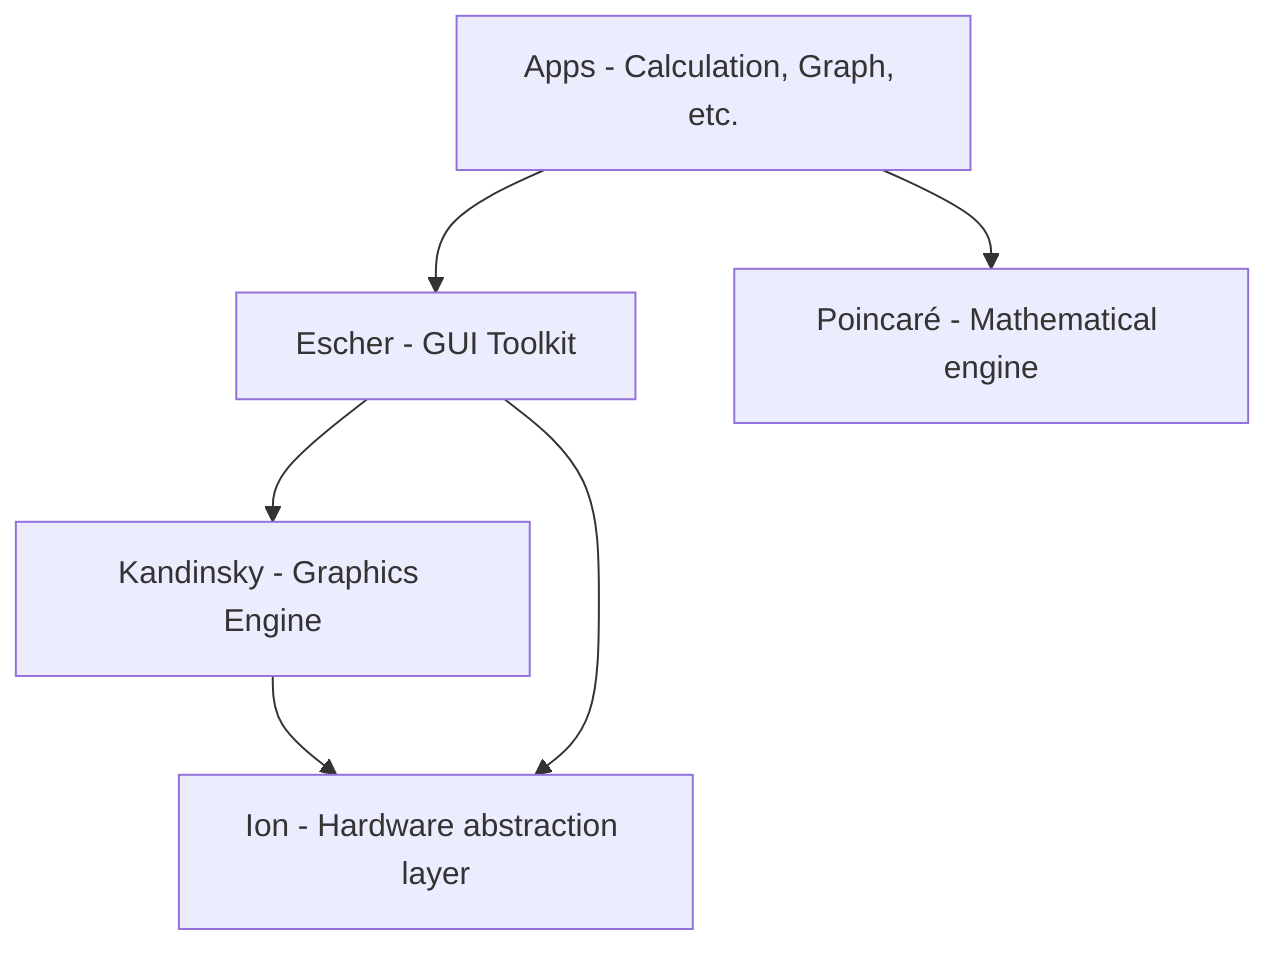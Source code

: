 graph TD
      a[Apps - Calculation, Graph, etc.] --> b[Escher - GUI Toolkit]
      a --> c[Poincaré - Mathematical engine]
      b --> d[Kandinsky - Graphics Engine]
      d --> e[Ion - Hardware abstraction layer]
      b --> e